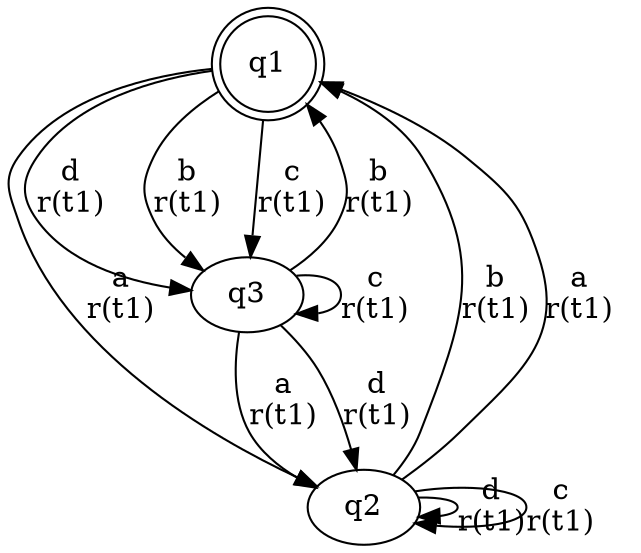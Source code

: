 digraph "tests_1/test32/solution301/solution" {
	q1[label=q1 shape=doublecircle]
	q2[label=q2]
	q3[label=q3]
	q1 -> q2[label="a\nr(t1)\n"]
	q2 -> q1[label="b\nr(t1)\n"]
	q2 -> q2[label="d\nr(t1)\n"]
	q2 -> q2[label="c\nr(t1)\n"]
	q2 -> q1[label="a\nr(t1)\n"]
	q1 -> q3[label="d\nr(t1)\n"]
	q3 -> q2[label="a\nr(t1)\n"]
	q3 -> q1[label="b\nr(t1)\n"]
	q3 -> q2[label="d\nr(t1)\n"]
	q3 -> q3[label="c\nr(t1)\n"]
	q1 -> q3[label="b\nr(t1)\n"]
	q1 -> q3[label="c\nr(t1)\n"]
}
